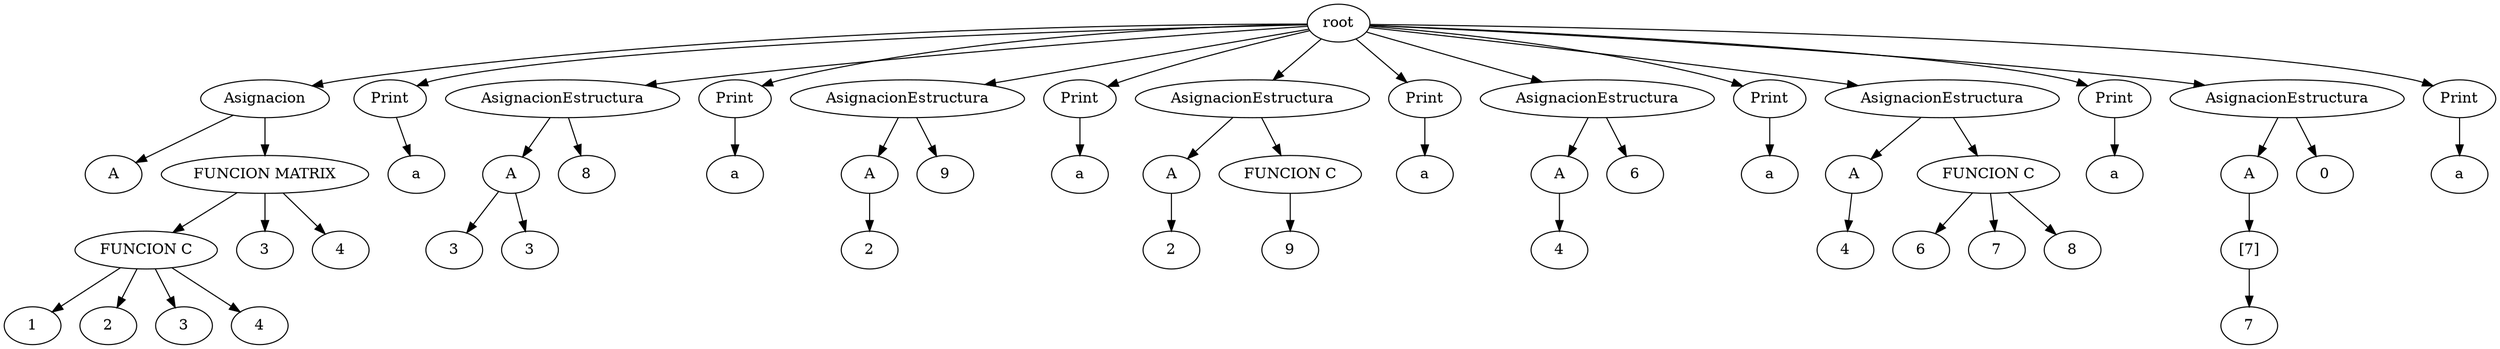 digraph G{
rankir=TD;
55 [label = "root"];
9 [label = "A"];
10 [label = "Asignacion"];
10 -> 9;
8[label = "FUNCION MATRIX"];
5[label = "FUNCION C"];
1 [label = "1"];
2 [label = "2"];
3 [label = "3"];
4 [label = "4"];
5 -> 1;
5 -> 2;
5 -> 3;
5 -> 4;
6 [label = "3"];
7 [label = "4"];
8 -> 5;
8 -> 6;
8 -> 7;
10 [label = "Asignacion"];
10 -> 8;
11 [label = "a"];
12 [label = "Print"];
12 -> 11;
16[label = "A"];
14 [label = "3"];
13 [label = "3"];
16 -> 14;
16 -> 13;
17 [label = "AsignacionEstructura"];
17 -> 16;
15 [label = "8"];
17 [label = "AsignacionEstructura"];
17 -> 15;
18 [label = "a"];
19 [label = "Print"];
19 -> 18;
22[label = "A"];
20 [label = "2"];
22 -> 20;
23 [label = "AsignacionEstructura"];
23 -> 22;
21 [label = "9"];
23 [label = "AsignacionEstructura"];
23 -> 21;
24 [label = "a"];
25 [label = "Print"];
25 -> 24;
29[label = "A"];
26 [label = "2"];
29 -> 26;
30 [label = "AsignacionEstructura"];
30 -> 29;
28[label = "FUNCION C"];
27 [label = "9"];
28 -> 27;
30 [label = "AsignacionEstructura"];
30 -> 28;
31 [label = "a"];
32 [label = "Print"];
32 -> 31;
35[label = "A"];
33 [label = "4"];
35 -> 33;
36 [label = "AsignacionEstructura"];
36 -> 35;
34 [label = "6"];
36 [label = "AsignacionEstructura"];
36 -> 34;
37 [label = "a"];
38 [label = "Print"];
38 -> 37;
44[label = "A"];
39 [label = "4"];
44 -> 39;
45 [label = "AsignacionEstructura"];
45 -> 44;
43[label = "FUNCION C"];
40 [label = "6"];
41 [label = "7"];
42 [label = "8"];
43 -> 40;
43 -> 41;
43 -> 42;
45 [label = "AsignacionEstructura"];
45 -> 43;
46 [label = "a"];
47 [label = "Print"];
47 -> 46;
51[label = "A"];
48 [label = "7"];
49 [label = "[7]"];
49 -> 48;
51 -> 49;
52 [label = "AsignacionEstructura"];
52 -> 51;
50 [label = "0"];
52 [label = "AsignacionEstructura"];
52 -> 50;
53 [label = "a"];
54 [label = "Print"];
54 -> 53;
55 -> 10;
55 -> 12;
55 -> 17;
55 -> 19;
55 -> 23;
55 -> 25;
55 -> 30;
55 -> 32;
55 -> 36;
55 -> 38;
55 -> 45;
55 -> 47;
55 -> 52;
55 -> 54;

}